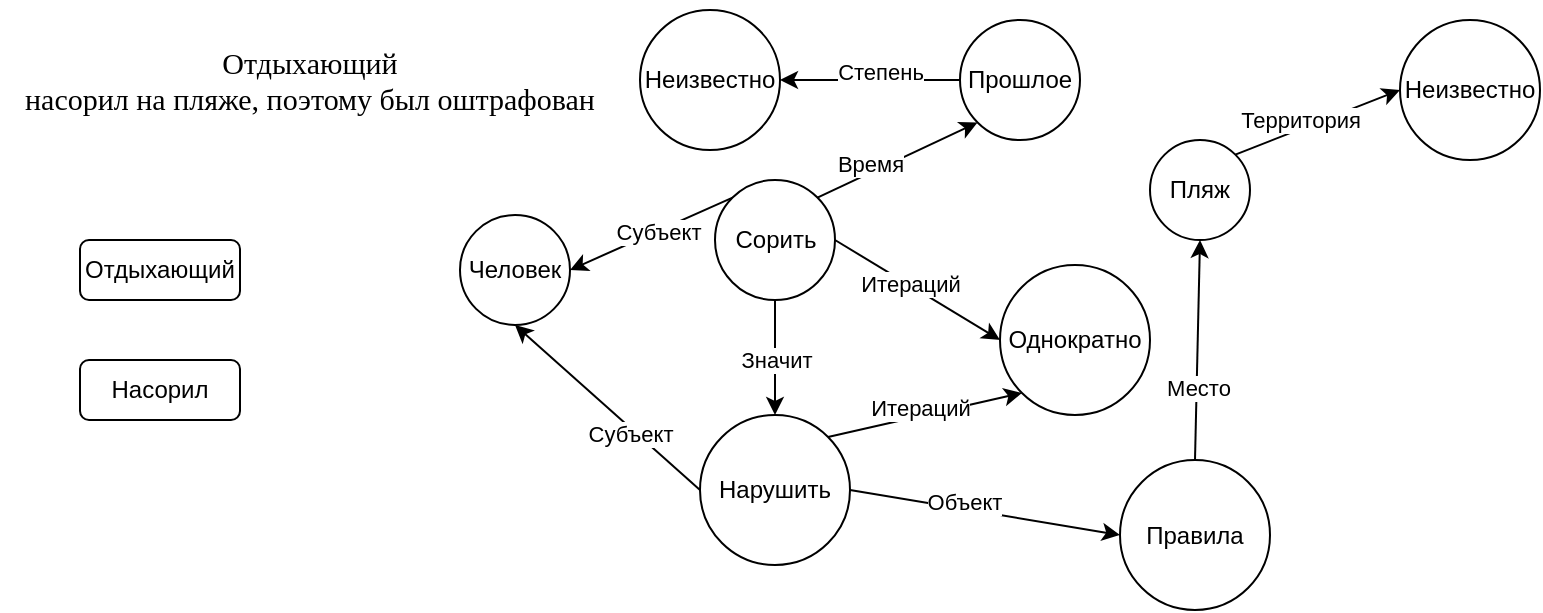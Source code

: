 <mxfile version="13.1.5" type="github">
  <diagram id="GbTZ_QaD-Nzlnn6_boQo" name="Page-1">
    <mxGraphModel dx="782" dy="437" grid="1" gridSize="10" guides="1" tooltips="1" connect="1" arrows="1" fold="1" page="1" pageScale="1" pageWidth="1169" pageHeight="827" math="0" shadow="0">
      <root>
        <mxCell id="0" />
        <mxCell id="1" parent="0" />
        <mxCell id="WhjTUCaELtUEvIj31jTc-1" value="&lt;span style=&quot;font-family: &amp;#34;calibri&amp;#34;&quot;&gt;&lt;font style=&quot;font-size: 15px&quot;&gt;Отдыхающий&lt;br/&gt;насорил на пляже, поэтому был оштрафован&lt;/font&gt;&lt;/span&gt;" style="text;html=1;strokeColor=none;fillColor=none;align=center;verticalAlign=middle;whiteSpace=wrap;rounded=0;" vertex="1" parent="1">
          <mxGeometry width="310" height="80" as="geometry" />
        </mxCell>
        <mxCell id="WhjTUCaELtUEvIj31jTc-2" value="Отдыхающий" style="rounded=1;whiteSpace=wrap;html=1;" vertex="1" parent="1">
          <mxGeometry x="40" y="120" width="80" height="30" as="geometry" />
        </mxCell>
        <mxCell id="WhjTUCaELtUEvIj31jTc-5" value="Человек" style="ellipse;whiteSpace=wrap;html=1;aspect=fixed;" vertex="1" parent="1">
          <mxGeometry x="230" y="107.5" width="55" height="55" as="geometry" />
        </mxCell>
        <mxCell id="WhjTUCaELtUEvIj31jTc-7" value="Насорил" style="rounded=1;whiteSpace=wrap;html=1;" vertex="1" parent="1">
          <mxGeometry x="40" y="180" width="80" height="30" as="geometry" />
        </mxCell>
        <mxCell id="WhjTUCaELtUEvIj31jTc-10" style="rounded=0;orthogonalLoop=1;jettySize=auto;html=1;exitX=1;exitY=0.5;exitDx=0;exitDy=0;entryX=0;entryY=0.5;entryDx=0;entryDy=0;" edge="1" parent="1" source="WhjTUCaELtUEvIj31jTc-8" target="WhjTUCaELtUEvIj31jTc-9">
          <mxGeometry relative="1" as="geometry" />
        </mxCell>
        <mxCell id="WhjTUCaELtUEvIj31jTc-11" value="Итераций" style="edgeLabel;html=1;align=center;verticalAlign=middle;resizable=0;points=[];" vertex="1" connectable="0" parent="WhjTUCaELtUEvIj31jTc-10">
          <mxGeometry x="-0.438" y="4" relative="1" as="geometry">
            <mxPoint x="11.67" y="10.85" as="offset" />
          </mxGeometry>
        </mxCell>
        <mxCell id="WhjTUCaELtUEvIj31jTc-13" style="edgeStyle=none;rounded=0;orthogonalLoop=1;jettySize=auto;html=1;exitX=0.5;exitY=1;exitDx=0;exitDy=0;entryX=0.5;entryY=0;entryDx=0;entryDy=0;" edge="1" parent="1" source="WhjTUCaELtUEvIj31jTc-8" target="WhjTUCaELtUEvIj31jTc-12">
          <mxGeometry relative="1" as="geometry" />
        </mxCell>
        <mxCell id="WhjTUCaELtUEvIj31jTc-21" value="Значит" style="edgeLabel;html=1;align=center;verticalAlign=middle;resizable=0;points=[];" vertex="1" connectable="0" parent="WhjTUCaELtUEvIj31jTc-13">
          <mxGeometry x="0.29" y="-1" relative="1" as="geometry">
            <mxPoint x="1" y="-7" as="offset" />
          </mxGeometry>
        </mxCell>
        <mxCell id="WhjTUCaELtUEvIj31jTc-19" style="edgeStyle=none;rounded=0;orthogonalLoop=1;jettySize=auto;html=1;exitX=0;exitY=0;exitDx=0;exitDy=0;entryX=1;entryY=0.5;entryDx=0;entryDy=0;" edge="1" parent="1" source="WhjTUCaELtUEvIj31jTc-8" target="WhjTUCaELtUEvIj31jTc-5">
          <mxGeometry relative="1" as="geometry" />
        </mxCell>
        <mxCell id="WhjTUCaELtUEvIj31jTc-20" value="Субъект" style="edgeLabel;html=1;align=center;verticalAlign=middle;resizable=0;points=[];" vertex="1" connectable="0" parent="WhjTUCaELtUEvIj31jTc-19">
          <mxGeometry x="0.443" y="-3" relative="1" as="geometry">
            <mxPoint x="22.14" y="-6.71" as="offset" />
          </mxGeometry>
        </mxCell>
        <mxCell id="WhjTUCaELtUEvIj31jTc-29" style="edgeStyle=none;rounded=0;orthogonalLoop=1;jettySize=auto;html=1;exitX=1;exitY=0;exitDx=0;exitDy=0;entryX=0;entryY=1;entryDx=0;entryDy=0;" edge="1" parent="1" source="WhjTUCaELtUEvIj31jTc-8" target="WhjTUCaELtUEvIj31jTc-28">
          <mxGeometry relative="1" as="geometry" />
        </mxCell>
        <mxCell id="WhjTUCaELtUEvIj31jTc-30" value="Время" style="edgeLabel;html=1;align=center;verticalAlign=middle;resizable=0;points=[];" vertex="1" connectable="0" parent="WhjTUCaELtUEvIj31jTc-29">
          <mxGeometry x="-0.297" y="4" relative="1" as="geometry">
            <mxPoint as="offset" />
          </mxGeometry>
        </mxCell>
        <mxCell id="WhjTUCaELtUEvIj31jTc-8" value="Сорить" style="ellipse;whiteSpace=wrap;html=1;aspect=fixed;" vertex="1" parent="1">
          <mxGeometry x="357.5" y="90" width="60" height="60" as="geometry" />
        </mxCell>
        <mxCell id="WhjTUCaELtUEvIj31jTc-9" value="Однократно" style="ellipse;whiteSpace=wrap;html=1;aspect=fixed;" vertex="1" parent="1">
          <mxGeometry x="500" y="132.5" width="75" height="75" as="geometry" />
        </mxCell>
        <mxCell id="WhjTUCaELtUEvIj31jTc-15" style="edgeStyle=none;rounded=0;orthogonalLoop=1;jettySize=auto;html=1;exitX=1;exitY=0.5;exitDx=0;exitDy=0;entryX=0;entryY=0.5;entryDx=0;entryDy=0;" edge="1" parent="1" source="WhjTUCaELtUEvIj31jTc-12" target="WhjTUCaELtUEvIj31jTc-14">
          <mxGeometry relative="1" as="geometry" />
        </mxCell>
        <mxCell id="WhjTUCaELtUEvIj31jTc-16" value="Объект" style="edgeLabel;html=1;align=center;verticalAlign=middle;resizable=0;points=[];" vertex="1" connectable="0" parent="WhjTUCaELtUEvIj31jTc-15">
          <mxGeometry x="-0.466" y="3" relative="1" as="geometry">
            <mxPoint x="20" y="3" as="offset" />
          </mxGeometry>
        </mxCell>
        <mxCell id="WhjTUCaELtUEvIj31jTc-17" style="edgeStyle=none;rounded=0;orthogonalLoop=1;jettySize=auto;html=1;exitX=0;exitY=0.5;exitDx=0;exitDy=0;entryX=0.5;entryY=1;entryDx=0;entryDy=0;" edge="1" parent="1" source="WhjTUCaELtUEvIj31jTc-12" target="WhjTUCaELtUEvIj31jTc-5">
          <mxGeometry relative="1" as="geometry">
            <mxPoint x="190" y="240" as="targetPoint" />
          </mxGeometry>
        </mxCell>
        <mxCell id="WhjTUCaELtUEvIj31jTc-18" value="Субъект" style="edgeLabel;html=1;align=center;verticalAlign=middle;resizable=0;points=[];" vertex="1" connectable="0" parent="WhjTUCaELtUEvIj31jTc-17">
          <mxGeometry x="-0.247" y="3" relative="1" as="geometry">
            <mxPoint x="1" as="offset" />
          </mxGeometry>
        </mxCell>
        <mxCell id="WhjTUCaELtUEvIj31jTc-25" style="edgeStyle=none;rounded=0;orthogonalLoop=1;jettySize=auto;html=1;exitX=1;exitY=0;exitDx=0;exitDy=0;entryX=0;entryY=1;entryDx=0;entryDy=0;" edge="1" parent="1" source="WhjTUCaELtUEvIj31jTc-12" target="WhjTUCaELtUEvIj31jTc-9">
          <mxGeometry relative="1" as="geometry" />
        </mxCell>
        <mxCell id="WhjTUCaELtUEvIj31jTc-26" value="Итераций" style="edgeLabel;html=1;align=center;verticalAlign=middle;resizable=0;points=[];" vertex="1" connectable="0" parent="WhjTUCaELtUEvIj31jTc-25">
          <mxGeometry x="-0.476" y="3" relative="1" as="geometry">
            <mxPoint x="21.48" y="-6.45" as="offset" />
          </mxGeometry>
        </mxCell>
        <mxCell id="WhjTUCaELtUEvIj31jTc-12" value="Нарушить" style="ellipse;whiteSpace=wrap;html=1;aspect=fixed;" vertex="1" parent="1">
          <mxGeometry x="350" y="207.5" width="75" height="75" as="geometry" />
        </mxCell>
        <mxCell id="WhjTUCaELtUEvIj31jTc-23" style="edgeStyle=none;rounded=0;orthogonalLoop=1;jettySize=auto;html=1;exitX=0.5;exitY=0;exitDx=0;exitDy=0;entryX=0.5;entryY=1;entryDx=0;entryDy=0;" edge="1" parent="1" source="WhjTUCaELtUEvIj31jTc-14" target="WhjTUCaELtUEvIj31jTc-22">
          <mxGeometry relative="1" as="geometry" />
        </mxCell>
        <mxCell id="WhjTUCaELtUEvIj31jTc-24" value="Место" style="edgeLabel;html=1;align=center;verticalAlign=middle;resizable=0;points=[];" vertex="1" connectable="0" parent="WhjTUCaELtUEvIj31jTc-23">
          <mxGeometry x="-0.502" y="3" relative="1" as="geometry">
            <mxPoint x="3.63" y="-8.4" as="offset" />
          </mxGeometry>
        </mxCell>
        <mxCell id="WhjTUCaELtUEvIj31jTc-14" value="Правила" style="ellipse;whiteSpace=wrap;html=1;aspect=fixed;" vertex="1" parent="1">
          <mxGeometry x="560" y="230" width="75" height="75" as="geometry" />
        </mxCell>
        <mxCell id="WhjTUCaELtUEvIj31jTc-36" style="edgeStyle=none;rounded=0;orthogonalLoop=1;jettySize=auto;html=1;exitX=1;exitY=0;exitDx=0;exitDy=0;entryX=0;entryY=0.5;entryDx=0;entryDy=0;" edge="1" parent="1" source="WhjTUCaELtUEvIj31jTc-22" target="WhjTUCaELtUEvIj31jTc-35">
          <mxGeometry relative="1" as="geometry" />
        </mxCell>
        <mxCell id="WhjTUCaELtUEvIj31jTc-37" value="Территория" style="edgeLabel;html=1;align=center;verticalAlign=middle;resizable=0;points=[];" vertex="1" connectable="0" parent="WhjTUCaELtUEvIj31jTc-36">
          <mxGeometry x="-0.486" relative="1" as="geometry">
            <mxPoint x="10.91" y="-8.92" as="offset" />
          </mxGeometry>
        </mxCell>
        <mxCell id="WhjTUCaELtUEvIj31jTc-22" value="Пляж" style="ellipse;whiteSpace=wrap;html=1;aspect=fixed;" vertex="1" parent="1">
          <mxGeometry x="575" y="70" width="50" height="50" as="geometry" />
        </mxCell>
        <mxCell id="WhjTUCaELtUEvIj31jTc-33" style="edgeStyle=none;rounded=0;orthogonalLoop=1;jettySize=auto;html=1;exitX=0;exitY=0.5;exitDx=0;exitDy=0;entryX=1;entryY=0.5;entryDx=0;entryDy=0;" edge="1" parent="1" source="WhjTUCaELtUEvIj31jTc-28" target="WhjTUCaELtUEvIj31jTc-32">
          <mxGeometry relative="1" as="geometry" />
        </mxCell>
        <mxCell id="WhjTUCaELtUEvIj31jTc-34" value="Степень" style="edgeLabel;html=1;align=center;verticalAlign=middle;resizable=0;points=[];" vertex="1" connectable="0" parent="WhjTUCaELtUEvIj31jTc-33">
          <mxGeometry x="0.496" y="-4" relative="1" as="geometry">
            <mxPoint x="27" as="offset" />
          </mxGeometry>
        </mxCell>
        <mxCell id="WhjTUCaELtUEvIj31jTc-28" value="Прошлое" style="ellipse;whiteSpace=wrap;html=1;aspect=fixed;" vertex="1" parent="1">
          <mxGeometry x="480" y="10" width="60" height="60" as="geometry" />
        </mxCell>
        <mxCell id="WhjTUCaELtUEvIj31jTc-32" value="Неизвестно" style="ellipse;whiteSpace=wrap;html=1;aspect=fixed;" vertex="1" parent="1">
          <mxGeometry x="320" y="5" width="70" height="70" as="geometry" />
        </mxCell>
        <mxCell id="WhjTUCaELtUEvIj31jTc-35" value="Неизвестно" style="ellipse;whiteSpace=wrap;html=1;aspect=fixed;" vertex="1" parent="1">
          <mxGeometry x="700" y="10" width="70" height="70" as="geometry" />
        </mxCell>
      </root>
    </mxGraphModel>
  </diagram>
</mxfile>
